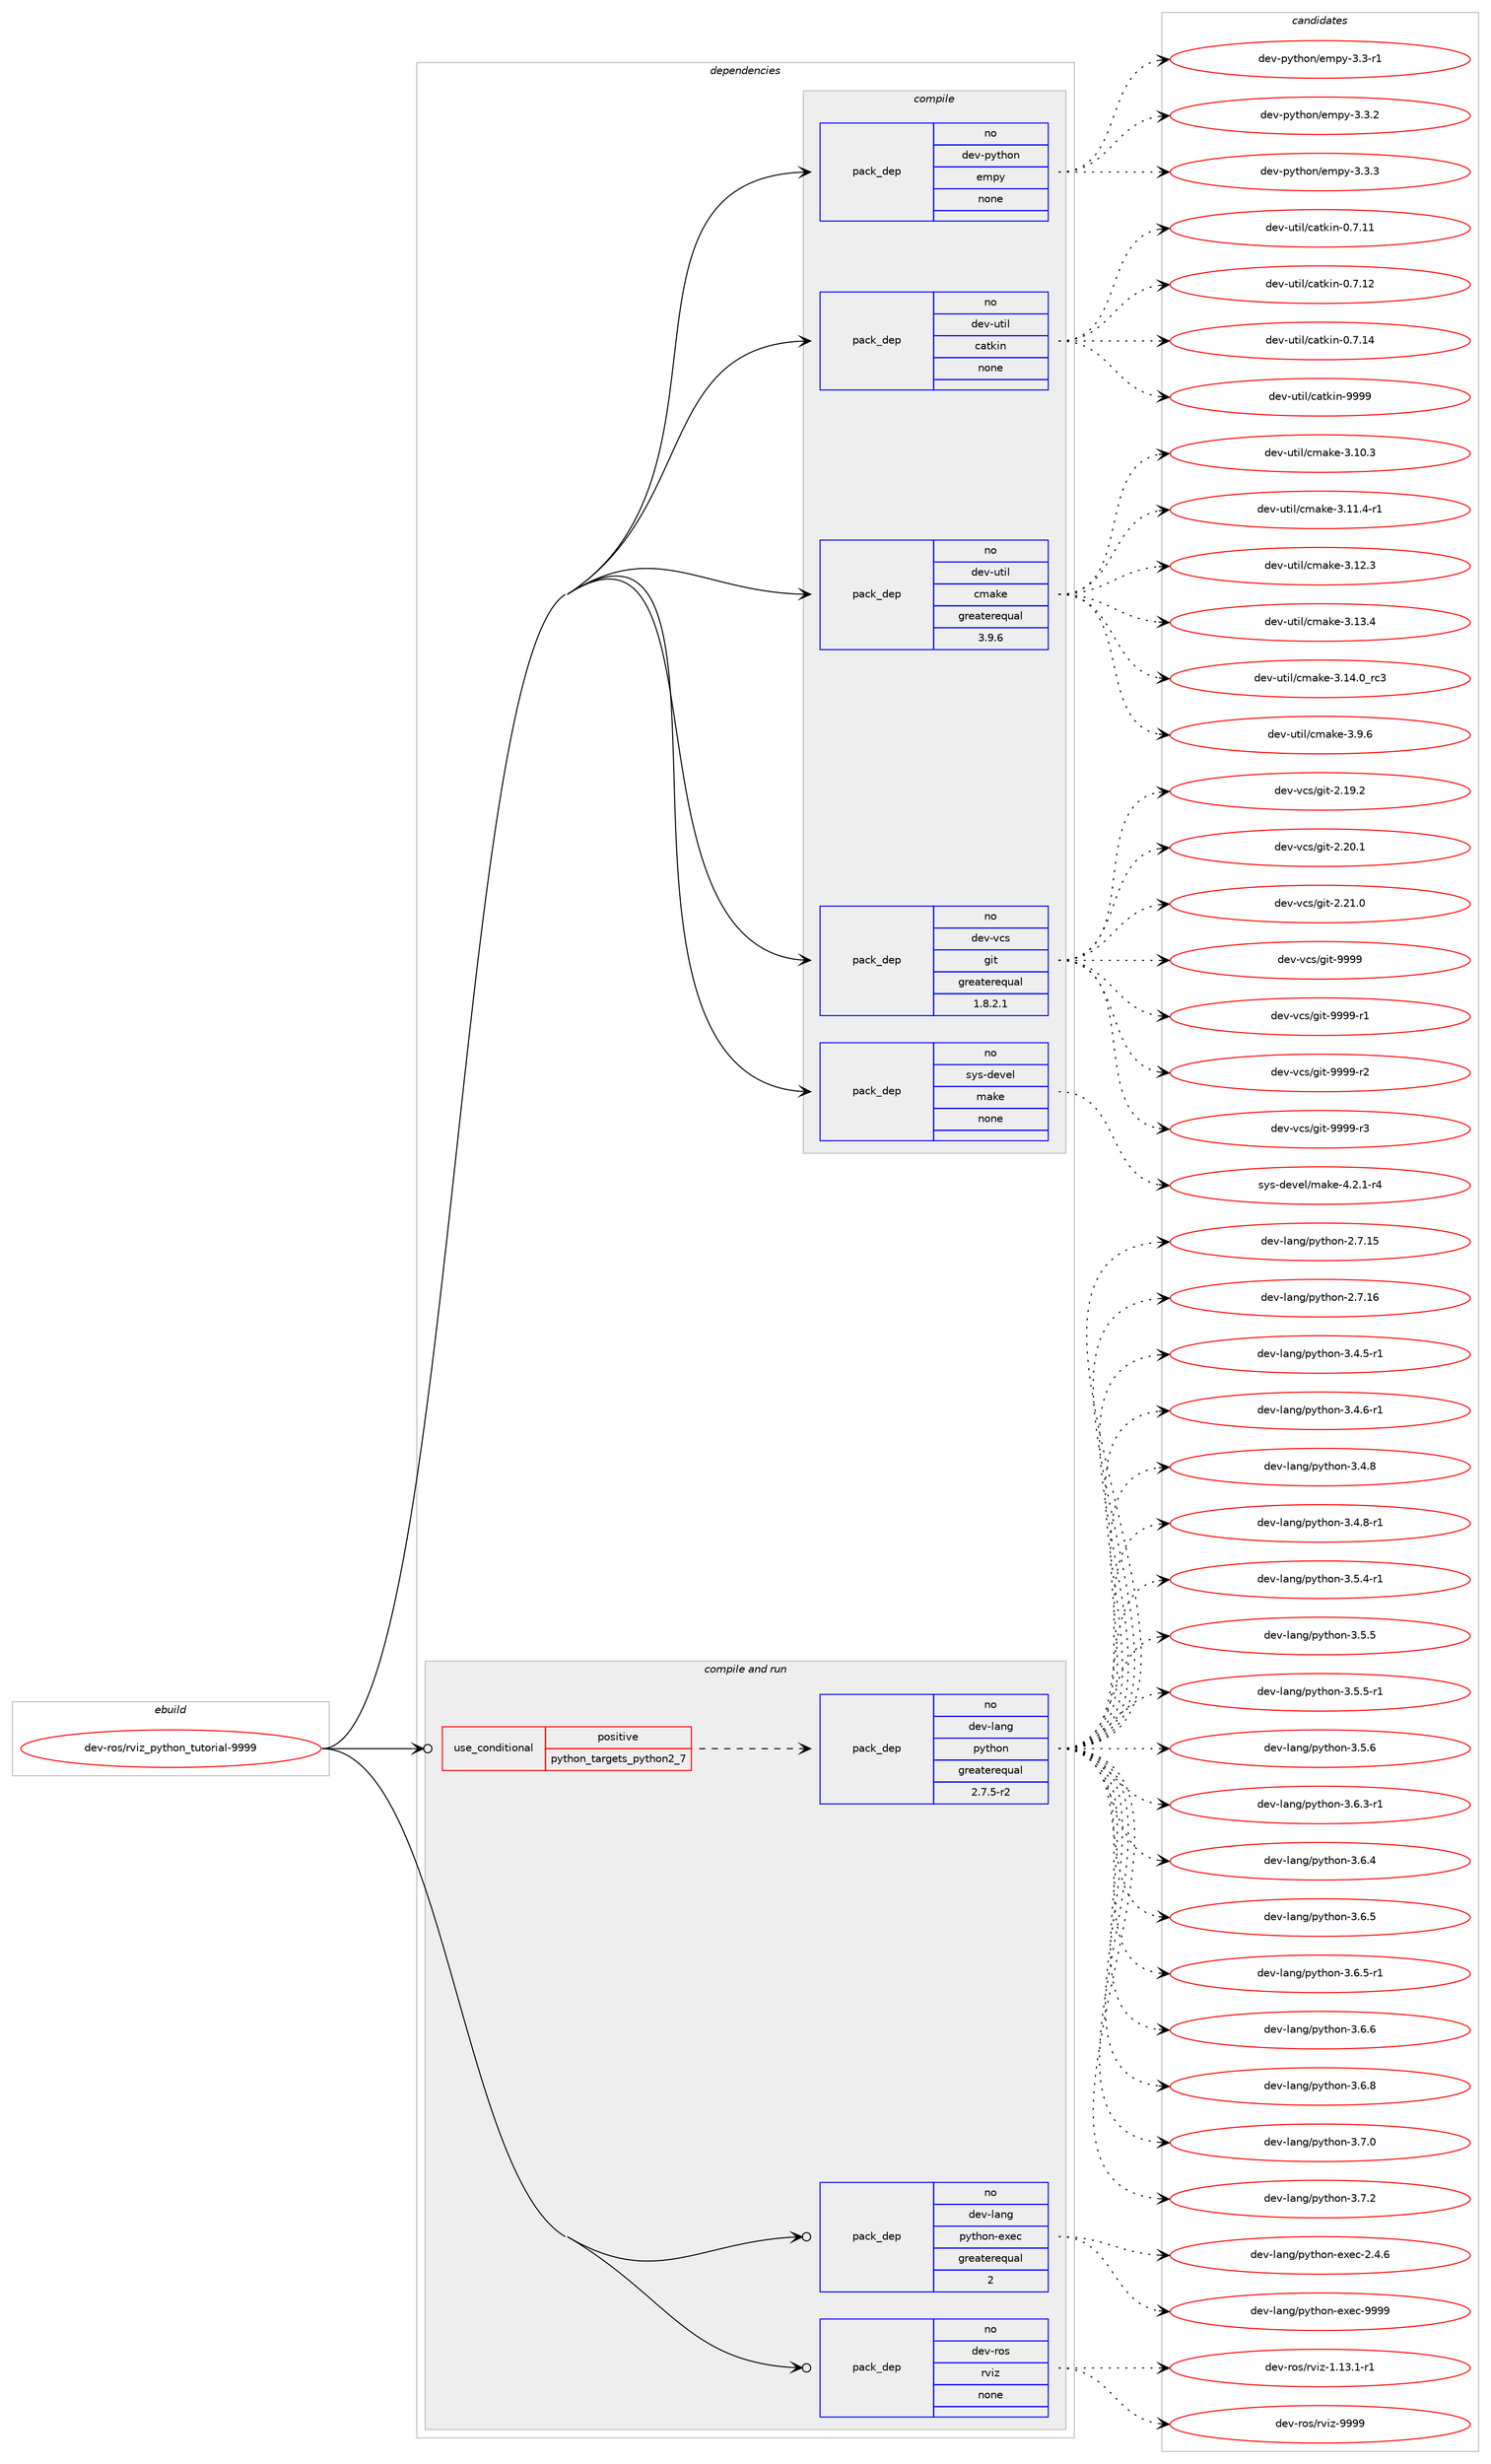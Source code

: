 digraph prolog {

# *************
# Graph options
# *************

newrank=true;
concentrate=true;
compound=true;
graph [rankdir=LR,fontname=Helvetica,fontsize=10,ranksep=1.5];#, ranksep=2.5, nodesep=0.2];
edge  [arrowhead=vee];
node  [fontname=Helvetica,fontsize=10];

# **********
# The ebuild
# **********

subgraph cluster_leftcol {
color=gray;
rank=same;
label=<<i>ebuild</i>>;
id [label="dev-ros/rviz_python_tutorial-9999", color=red, width=4, href="../dev-ros/rviz_python_tutorial-9999.svg"];
}

# ****************
# The dependencies
# ****************

subgraph cluster_midcol {
color=gray;
label=<<i>dependencies</i>>;
subgraph cluster_compile {
fillcolor="#eeeeee";
style=filled;
label=<<i>compile</i>>;
subgraph pack1056657 {
dependency1470639 [label=<<TABLE BORDER="0" CELLBORDER="1" CELLSPACING="0" CELLPADDING="4" WIDTH="220"><TR><TD ROWSPAN="6" CELLPADDING="30">pack_dep</TD></TR><TR><TD WIDTH="110">no</TD></TR><TR><TD>dev-python</TD></TR><TR><TD>empy</TD></TR><TR><TD>none</TD></TR><TR><TD></TD></TR></TABLE>>, shape=none, color=blue];
}
id:e -> dependency1470639:w [weight=20,style="solid",arrowhead="vee"];
subgraph pack1056658 {
dependency1470640 [label=<<TABLE BORDER="0" CELLBORDER="1" CELLSPACING="0" CELLPADDING="4" WIDTH="220"><TR><TD ROWSPAN="6" CELLPADDING="30">pack_dep</TD></TR><TR><TD WIDTH="110">no</TD></TR><TR><TD>dev-util</TD></TR><TR><TD>catkin</TD></TR><TR><TD>none</TD></TR><TR><TD></TD></TR></TABLE>>, shape=none, color=blue];
}
id:e -> dependency1470640:w [weight=20,style="solid",arrowhead="vee"];
subgraph pack1056659 {
dependency1470641 [label=<<TABLE BORDER="0" CELLBORDER="1" CELLSPACING="0" CELLPADDING="4" WIDTH="220"><TR><TD ROWSPAN="6" CELLPADDING="30">pack_dep</TD></TR><TR><TD WIDTH="110">no</TD></TR><TR><TD>dev-util</TD></TR><TR><TD>cmake</TD></TR><TR><TD>greaterequal</TD></TR><TR><TD>3.9.6</TD></TR></TABLE>>, shape=none, color=blue];
}
id:e -> dependency1470641:w [weight=20,style="solid",arrowhead="vee"];
subgraph pack1056660 {
dependency1470642 [label=<<TABLE BORDER="0" CELLBORDER="1" CELLSPACING="0" CELLPADDING="4" WIDTH="220"><TR><TD ROWSPAN="6" CELLPADDING="30">pack_dep</TD></TR><TR><TD WIDTH="110">no</TD></TR><TR><TD>dev-vcs</TD></TR><TR><TD>git</TD></TR><TR><TD>greaterequal</TD></TR><TR><TD>1.8.2.1</TD></TR></TABLE>>, shape=none, color=blue];
}
id:e -> dependency1470642:w [weight=20,style="solid",arrowhead="vee"];
subgraph pack1056661 {
dependency1470643 [label=<<TABLE BORDER="0" CELLBORDER="1" CELLSPACING="0" CELLPADDING="4" WIDTH="220"><TR><TD ROWSPAN="6" CELLPADDING="30">pack_dep</TD></TR><TR><TD WIDTH="110">no</TD></TR><TR><TD>sys-devel</TD></TR><TR><TD>make</TD></TR><TR><TD>none</TD></TR><TR><TD></TD></TR></TABLE>>, shape=none, color=blue];
}
id:e -> dependency1470643:w [weight=20,style="solid",arrowhead="vee"];
}
subgraph cluster_compileandrun {
fillcolor="#eeeeee";
style=filled;
label=<<i>compile and run</i>>;
subgraph cond390592 {
dependency1470644 [label=<<TABLE BORDER="0" CELLBORDER="1" CELLSPACING="0" CELLPADDING="4"><TR><TD ROWSPAN="3" CELLPADDING="10">use_conditional</TD></TR><TR><TD>positive</TD></TR><TR><TD>python_targets_python2_7</TD></TR></TABLE>>, shape=none, color=red];
subgraph pack1056662 {
dependency1470645 [label=<<TABLE BORDER="0" CELLBORDER="1" CELLSPACING="0" CELLPADDING="4" WIDTH="220"><TR><TD ROWSPAN="6" CELLPADDING="30">pack_dep</TD></TR><TR><TD WIDTH="110">no</TD></TR><TR><TD>dev-lang</TD></TR><TR><TD>python</TD></TR><TR><TD>greaterequal</TD></TR><TR><TD>2.7.5-r2</TD></TR></TABLE>>, shape=none, color=blue];
}
dependency1470644:e -> dependency1470645:w [weight=20,style="dashed",arrowhead="vee"];
}
id:e -> dependency1470644:w [weight=20,style="solid",arrowhead="odotvee"];
subgraph pack1056663 {
dependency1470646 [label=<<TABLE BORDER="0" CELLBORDER="1" CELLSPACING="0" CELLPADDING="4" WIDTH="220"><TR><TD ROWSPAN="6" CELLPADDING="30">pack_dep</TD></TR><TR><TD WIDTH="110">no</TD></TR><TR><TD>dev-lang</TD></TR><TR><TD>python-exec</TD></TR><TR><TD>greaterequal</TD></TR><TR><TD>2</TD></TR></TABLE>>, shape=none, color=blue];
}
id:e -> dependency1470646:w [weight=20,style="solid",arrowhead="odotvee"];
subgraph pack1056664 {
dependency1470647 [label=<<TABLE BORDER="0" CELLBORDER="1" CELLSPACING="0" CELLPADDING="4" WIDTH="220"><TR><TD ROWSPAN="6" CELLPADDING="30">pack_dep</TD></TR><TR><TD WIDTH="110">no</TD></TR><TR><TD>dev-ros</TD></TR><TR><TD>rviz</TD></TR><TR><TD>none</TD></TR><TR><TD></TD></TR></TABLE>>, shape=none, color=blue];
}
id:e -> dependency1470647:w [weight=20,style="solid",arrowhead="odotvee"];
}
subgraph cluster_run {
fillcolor="#eeeeee";
style=filled;
label=<<i>run</i>>;
}
}

# **************
# The candidates
# **************

subgraph cluster_choices {
rank=same;
color=gray;
label=<<i>candidates</i>>;

subgraph choice1056657 {
color=black;
nodesep=1;
choice1001011184511212111610411111047101109112121455146514511449 [label="dev-python/empy-3.3-r1", color=red, width=4,href="../dev-python/empy-3.3-r1.svg"];
choice1001011184511212111610411111047101109112121455146514650 [label="dev-python/empy-3.3.2", color=red, width=4,href="../dev-python/empy-3.3.2.svg"];
choice1001011184511212111610411111047101109112121455146514651 [label="dev-python/empy-3.3.3", color=red, width=4,href="../dev-python/empy-3.3.3.svg"];
dependency1470639:e -> choice1001011184511212111610411111047101109112121455146514511449:w [style=dotted,weight="100"];
dependency1470639:e -> choice1001011184511212111610411111047101109112121455146514650:w [style=dotted,weight="100"];
dependency1470639:e -> choice1001011184511212111610411111047101109112121455146514651:w [style=dotted,weight="100"];
}
subgraph choice1056658 {
color=black;
nodesep=1;
choice1001011184511711610510847999711610710511045484655464949 [label="dev-util/catkin-0.7.11", color=red, width=4,href="../dev-util/catkin-0.7.11.svg"];
choice1001011184511711610510847999711610710511045484655464950 [label="dev-util/catkin-0.7.12", color=red, width=4,href="../dev-util/catkin-0.7.12.svg"];
choice1001011184511711610510847999711610710511045484655464952 [label="dev-util/catkin-0.7.14", color=red, width=4,href="../dev-util/catkin-0.7.14.svg"];
choice100101118451171161051084799971161071051104557575757 [label="dev-util/catkin-9999", color=red, width=4,href="../dev-util/catkin-9999.svg"];
dependency1470640:e -> choice1001011184511711610510847999711610710511045484655464949:w [style=dotted,weight="100"];
dependency1470640:e -> choice1001011184511711610510847999711610710511045484655464950:w [style=dotted,weight="100"];
dependency1470640:e -> choice1001011184511711610510847999711610710511045484655464952:w [style=dotted,weight="100"];
dependency1470640:e -> choice100101118451171161051084799971161071051104557575757:w [style=dotted,weight="100"];
}
subgraph choice1056659 {
color=black;
nodesep=1;
choice1001011184511711610510847991099710710145514649484651 [label="dev-util/cmake-3.10.3", color=red, width=4,href="../dev-util/cmake-3.10.3.svg"];
choice10010111845117116105108479910997107101455146494946524511449 [label="dev-util/cmake-3.11.4-r1", color=red, width=4,href="../dev-util/cmake-3.11.4-r1.svg"];
choice1001011184511711610510847991099710710145514649504651 [label="dev-util/cmake-3.12.3", color=red, width=4,href="../dev-util/cmake-3.12.3.svg"];
choice1001011184511711610510847991099710710145514649514652 [label="dev-util/cmake-3.13.4", color=red, width=4,href="../dev-util/cmake-3.13.4.svg"];
choice1001011184511711610510847991099710710145514649524648951149951 [label="dev-util/cmake-3.14.0_rc3", color=red, width=4,href="../dev-util/cmake-3.14.0_rc3.svg"];
choice10010111845117116105108479910997107101455146574654 [label="dev-util/cmake-3.9.6", color=red, width=4,href="../dev-util/cmake-3.9.6.svg"];
dependency1470641:e -> choice1001011184511711610510847991099710710145514649484651:w [style=dotted,weight="100"];
dependency1470641:e -> choice10010111845117116105108479910997107101455146494946524511449:w [style=dotted,weight="100"];
dependency1470641:e -> choice1001011184511711610510847991099710710145514649504651:w [style=dotted,weight="100"];
dependency1470641:e -> choice1001011184511711610510847991099710710145514649514652:w [style=dotted,weight="100"];
dependency1470641:e -> choice1001011184511711610510847991099710710145514649524648951149951:w [style=dotted,weight="100"];
dependency1470641:e -> choice10010111845117116105108479910997107101455146574654:w [style=dotted,weight="100"];
}
subgraph choice1056660 {
color=black;
nodesep=1;
choice10010111845118991154710310511645504649574650 [label="dev-vcs/git-2.19.2", color=red, width=4,href="../dev-vcs/git-2.19.2.svg"];
choice10010111845118991154710310511645504650484649 [label="dev-vcs/git-2.20.1", color=red, width=4,href="../dev-vcs/git-2.20.1.svg"];
choice10010111845118991154710310511645504650494648 [label="dev-vcs/git-2.21.0", color=red, width=4,href="../dev-vcs/git-2.21.0.svg"];
choice1001011184511899115471031051164557575757 [label="dev-vcs/git-9999", color=red, width=4,href="../dev-vcs/git-9999.svg"];
choice10010111845118991154710310511645575757574511449 [label="dev-vcs/git-9999-r1", color=red, width=4,href="../dev-vcs/git-9999-r1.svg"];
choice10010111845118991154710310511645575757574511450 [label="dev-vcs/git-9999-r2", color=red, width=4,href="../dev-vcs/git-9999-r2.svg"];
choice10010111845118991154710310511645575757574511451 [label="dev-vcs/git-9999-r3", color=red, width=4,href="../dev-vcs/git-9999-r3.svg"];
dependency1470642:e -> choice10010111845118991154710310511645504649574650:w [style=dotted,weight="100"];
dependency1470642:e -> choice10010111845118991154710310511645504650484649:w [style=dotted,weight="100"];
dependency1470642:e -> choice10010111845118991154710310511645504650494648:w [style=dotted,weight="100"];
dependency1470642:e -> choice1001011184511899115471031051164557575757:w [style=dotted,weight="100"];
dependency1470642:e -> choice10010111845118991154710310511645575757574511449:w [style=dotted,weight="100"];
dependency1470642:e -> choice10010111845118991154710310511645575757574511450:w [style=dotted,weight="100"];
dependency1470642:e -> choice10010111845118991154710310511645575757574511451:w [style=dotted,weight="100"];
}
subgraph choice1056661 {
color=black;
nodesep=1;
choice1151211154510010111810110847109971071014552465046494511452 [label="sys-devel/make-4.2.1-r4", color=red, width=4,href="../sys-devel/make-4.2.1-r4.svg"];
dependency1470643:e -> choice1151211154510010111810110847109971071014552465046494511452:w [style=dotted,weight="100"];
}
subgraph choice1056662 {
color=black;
nodesep=1;
choice10010111845108971101034711212111610411111045504655464953 [label="dev-lang/python-2.7.15", color=red, width=4,href="../dev-lang/python-2.7.15.svg"];
choice10010111845108971101034711212111610411111045504655464954 [label="dev-lang/python-2.7.16", color=red, width=4,href="../dev-lang/python-2.7.16.svg"];
choice1001011184510897110103471121211161041111104551465246534511449 [label="dev-lang/python-3.4.5-r1", color=red, width=4,href="../dev-lang/python-3.4.5-r1.svg"];
choice1001011184510897110103471121211161041111104551465246544511449 [label="dev-lang/python-3.4.6-r1", color=red, width=4,href="../dev-lang/python-3.4.6-r1.svg"];
choice100101118451089711010347112121116104111110455146524656 [label="dev-lang/python-3.4.8", color=red, width=4,href="../dev-lang/python-3.4.8.svg"];
choice1001011184510897110103471121211161041111104551465246564511449 [label="dev-lang/python-3.4.8-r1", color=red, width=4,href="../dev-lang/python-3.4.8-r1.svg"];
choice1001011184510897110103471121211161041111104551465346524511449 [label="dev-lang/python-3.5.4-r1", color=red, width=4,href="../dev-lang/python-3.5.4-r1.svg"];
choice100101118451089711010347112121116104111110455146534653 [label="dev-lang/python-3.5.5", color=red, width=4,href="../dev-lang/python-3.5.5.svg"];
choice1001011184510897110103471121211161041111104551465346534511449 [label="dev-lang/python-3.5.5-r1", color=red, width=4,href="../dev-lang/python-3.5.5-r1.svg"];
choice100101118451089711010347112121116104111110455146534654 [label="dev-lang/python-3.5.6", color=red, width=4,href="../dev-lang/python-3.5.6.svg"];
choice1001011184510897110103471121211161041111104551465446514511449 [label="dev-lang/python-3.6.3-r1", color=red, width=4,href="../dev-lang/python-3.6.3-r1.svg"];
choice100101118451089711010347112121116104111110455146544652 [label="dev-lang/python-3.6.4", color=red, width=4,href="../dev-lang/python-3.6.4.svg"];
choice100101118451089711010347112121116104111110455146544653 [label="dev-lang/python-3.6.5", color=red, width=4,href="../dev-lang/python-3.6.5.svg"];
choice1001011184510897110103471121211161041111104551465446534511449 [label="dev-lang/python-3.6.5-r1", color=red, width=4,href="../dev-lang/python-3.6.5-r1.svg"];
choice100101118451089711010347112121116104111110455146544654 [label="dev-lang/python-3.6.6", color=red, width=4,href="../dev-lang/python-3.6.6.svg"];
choice100101118451089711010347112121116104111110455146544656 [label="dev-lang/python-3.6.8", color=red, width=4,href="../dev-lang/python-3.6.8.svg"];
choice100101118451089711010347112121116104111110455146554648 [label="dev-lang/python-3.7.0", color=red, width=4,href="../dev-lang/python-3.7.0.svg"];
choice100101118451089711010347112121116104111110455146554650 [label="dev-lang/python-3.7.2", color=red, width=4,href="../dev-lang/python-3.7.2.svg"];
dependency1470645:e -> choice10010111845108971101034711212111610411111045504655464953:w [style=dotted,weight="100"];
dependency1470645:e -> choice10010111845108971101034711212111610411111045504655464954:w [style=dotted,weight="100"];
dependency1470645:e -> choice1001011184510897110103471121211161041111104551465246534511449:w [style=dotted,weight="100"];
dependency1470645:e -> choice1001011184510897110103471121211161041111104551465246544511449:w [style=dotted,weight="100"];
dependency1470645:e -> choice100101118451089711010347112121116104111110455146524656:w [style=dotted,weight="100"];
dependency1470645:e -> choice1001011184510897110103471121211161041111104551465246564511449:w [style=dotted,weight="100"];
dependency1470645:e -> choice1001011184510897110103471121211161041111104551465346524511449:w [style=dotted,weight="100"];
dependency1470645:e -> choice100101118451089711010347112121116104111110455146534653:w [style=dotted,weight="100"];
dependency1470645:e -> choice1001011184510897110103471121211161041111104551465346534511449:w [style=dotted,weight="100"];
dependency1470645:e -> choice100101118451089711010347112121116104111110455146534654:w [style=dotted,weight="100"];
dependency1470645:e -> choice1001011184510897110103471121211161041111104551465446514511449:w [style=dotted,weight="100"];
dependency1470645:e -> choice100101118451089711010347112121116104111110455146544652:w [style=dotted,weight="100"];
dependency1470645:e -> choice100101118451089711010347112121116104111110455146544653:w [style=dotted,weight="100"];
dependency1470645:e -> choice1001011184510897110103471121211161041111104551465446534511449:w [style=dotted,weight="100"];
dependency1470645:e -> choice100101118451089711010347112121116104111110455146544654:w [style=dotted,weight="100"];
dependency1470645:e -> choice100101118451089711010347112121116104111110455146544656:w [style=dotted,weight="100"];
dependency1470645:e -> choice100101118451089711010347112121116104111110455146554648:w [style=dotted,weight="100"];
dependency1470645:e -> choice100101118451089711010347112121116104111110455146554650:w [style=dotted,weight="100"];
}
subgraph choice1056663 {
color=black;
nodesep=1;
choice1001011184510897110103471121211161041111104510112010199455046524654 [label="dev-lang/python-exec-2.4.6", color=red, width=4,href="../dev-lang/python-exec-2.4.6.svg"];
choice10010111845108971101034711212111610411111045101120101994557575757 [label="dev-lang/python-exec-9999", color=red, width=4,href="../dev-lang/python-exec-9999.svg"];
dependency1470646:e -> choice1001011184510897110103471121211161041111104510112010199455046524654:w [style=dotted,weight="100"];
dependency1470646:e -> choice10010111845108971101034711212111610411111045101120101994557575757:w [style=dotted,weight="100"];
}
subgraph choice1056664 {
color=black;
nodesep=1;
choice1001011184511411111547114118105122454946495146494511449 [label="dev-ros/rviz-1.13.1-r1", color=red, width=4,href="../dev-ros/rviz-1.13.1-r1.svg"];
choice10010111845114111115471141181051224557575757 [label="dev-ros/rviz-9999", color=red, width=4,href="../dev-ros/rviz-9999.svg"];
dependency1470647:e -> choice1001011184511411111547114118105122454946495146494511449:w [style=dotted,weight="100"];
dependency1470647:e -> choice10010111845114111115471141181051224557575757:w [style=dotted,weight="100"];
}
}

}
